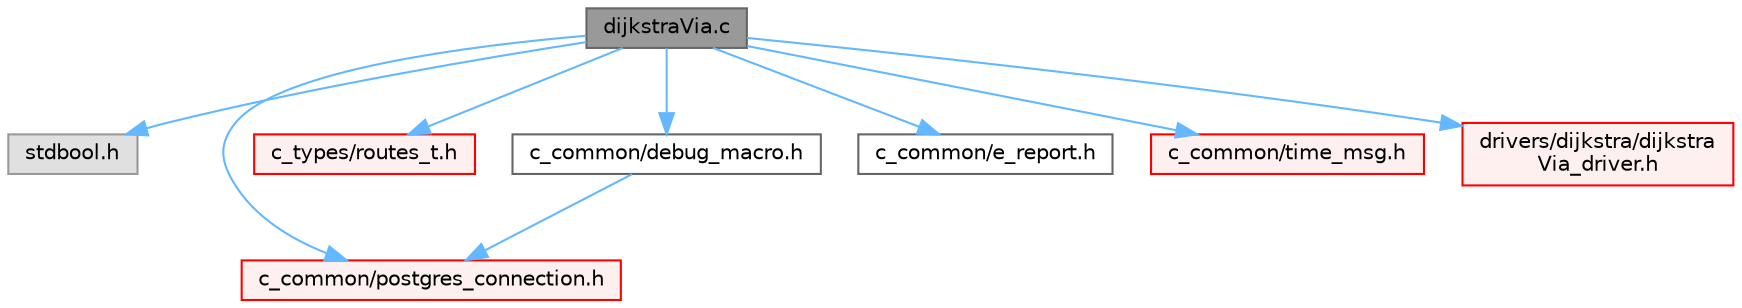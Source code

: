 digraph "dijkstraVia.c"
{
 // LATEX_PDF_SIZE
  bgcolor="transparent";
  edge [fontname=Helvetica,fontsize=10,labelfontname=Helvetica,labelfontsize=10];
  node [fontname=Helvetica,fontsize=10,shape=box,height=0.2,width=0.4];
  Node1 [id="Node000001",label="dijkstraVia.c",height=0.2,width=0.4,color="gray40", fillcolor="grey60", style="filled", fontcolor="black",tooltip=" "];
  Node1 -> Node2 [id="edge1_Node000001_Node000002",color="steelblue1",style="solid",tooltip=" "];
  Node2 [id="Node000002",label="stdbool.h",height=0.2,width=0.4,color="grey60", fillcolor="#E0E0E0", style="filled",tooltip=" "];
  Node1 -> Node3 [id="edge2_Node000001_Node000003",color="steelblue1",style="solid",tooltip=" "];
  Node3 [id="Node000003",label="c_common/postgres_connection.h",height=0.2,width=0.4,color="red", fillcolor="#FFF0F0", style="filled",URL="$postgres__connection_8h.html",tooltip=" "];
  Node1 -> Node13 [id="edge3_Node000001_Node000013",color="steelblue1",style="solid",tooltip=" "];
  Node13 [id="Node000013",label="c_types/routes_t.h",height=0.2,width=0.4,color="red", fillcolor="#FFF0F0", style="filled",URL="$routes__t_8h.html",tooltip=" "];
  Node1 -> Node15 [id="edge4_Node000001_Node000015",color="steelblue1",style="solid",tooltip=" "];
  Node15 [id="Node000015",label="c_common/debug_macro.h",height=0.2,width=0.4,color="grey40", fillcolor="white", style="filled",URL="$debug__macro_8h.html",tooltip=" "];
  Node15 -> Node3 [id="edge5_Node000015_Node000003",color="steelblue1",style="solid",tooltip=" "];
  Node1 -> Node16 [id="edge6_Node000001_Node000016",color="steelblue1",style="solid",tooltip=" "];
  Node16 [id="Node000016",label="c_common/e_report.h",height=0.2,width=0.4,color="grey40", fillcolor="white", style="filled",URL="$e__report_8h.html",tooltip=" "];
  Node1 -> Node17 [id="edge7_Node000001_Node000017",color="steelblue1",style="solid",tooltip=" "];
  Node17 [id="Node000017",label="c_common/time_msg.h",height=0.2,width=0.4,color="red", fillcolor="#FFF0F0", style="filled",URL="$time__msg_8h.html",tooltip=" "];
  Node1 -> Node20 [id="edge8_Node000001_Node000020",color="steelblue1",style="solid",tooltip=" "];
  Node20 [id="Node000020",label="drivers/dijkstra/dijkstra\lVia_driver.h",height=0.2,width=0.4,color="red", fillcolor="#FFF0F0", style="filled",URL="$dijkstraVia__driver_8h.html",tooltip=" "];
}
